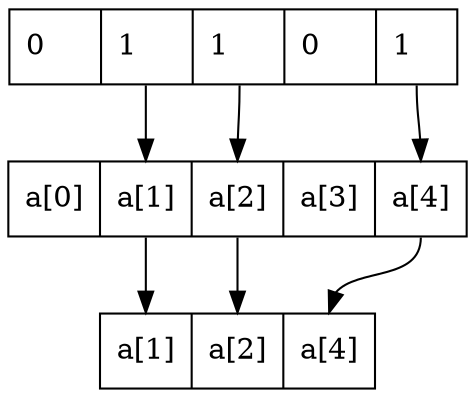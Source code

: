 digraph G {
        node [shape=record];

        idx[label="0\ \ \  | <p0> 1\ \ \  | <p1> 1\ \ \  | 0\ \ \  | <p2> 1\ \ \ "];
        in[label="a[0] | <p0> a[1] | <p1> a[2] | a[3] | <p2> a[4]"];
        out[label="<p0> a[1] | <p1> a[2] | <p2> a[4]"];
        idx:p0 -> in:p0;
        idx:p1 -> in:p1;
        idx:p2 -> in:p2;
        in:p0 -> out:p0;
        in:p1 -> out:p1;
        in:p2 -> out:p2;
}
